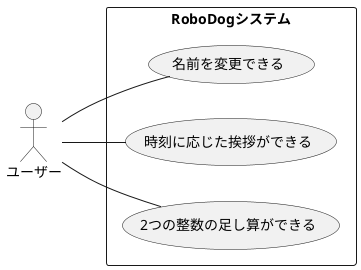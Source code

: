 @startuml ユースケース図
left to right direction

actor ユーザー

rectangle "RoboDogシステム" {
  ユーザー -- (名前を変更できる)
  ユーザー -- (時刻に応じた挨拶ができる)
  ユーザー -- (2つの整数の足し算ができる)
}

@enduml